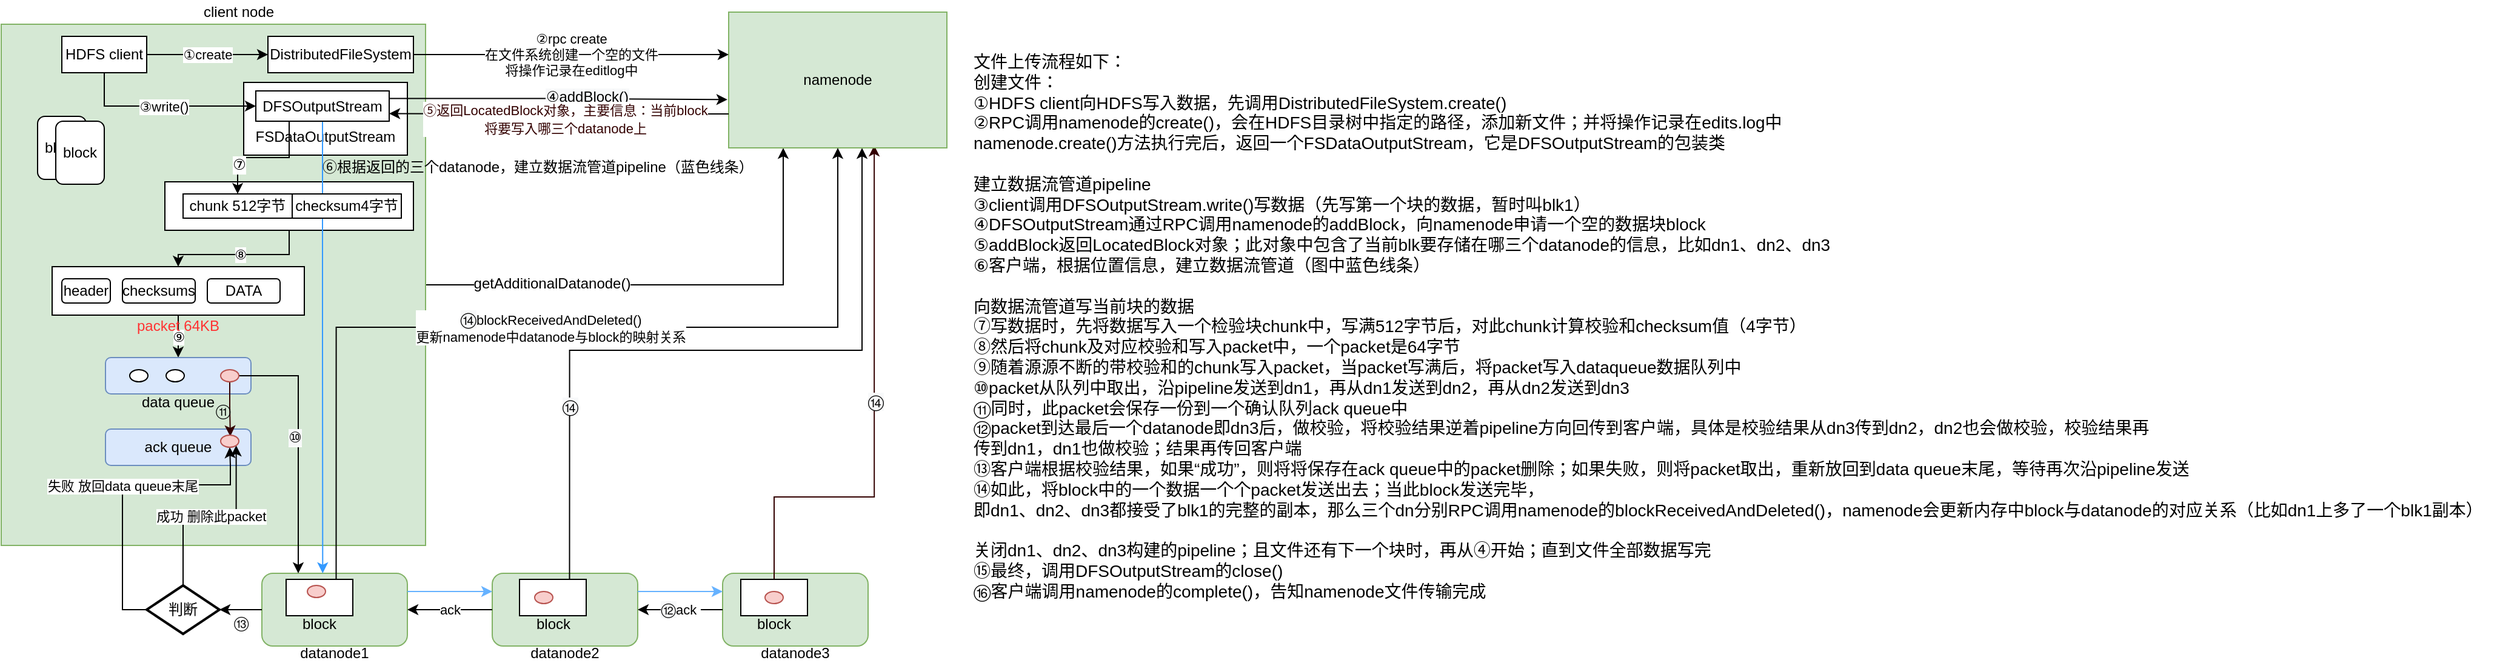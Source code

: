 <mxfile version="11.1.4" type="device"><diagram id="W_lsjcDKfJ_fu0G2ypCz" name="Page-1"><mxGraphModel dx="1634" dy="854" grid="1" gridSize="10" guides="1" tooltips="1" connect="1" arrows="1" fold="1" page="1" pageScale="1" pageWidth="1827" pageHeight="1169" math="0" shadow="0"><root><mxCell id="0"/><mxCell id="1" parent="0"/><mxCell id="mtmfq5tCBF-9Bzcue13S-6" value="&lt;br&gt;&lt;br&gt;&lt;br&gt;&lt;br&gt;&lt;br&gt;datanode3" style="rounded=1;whiteSpace=wrap;html=1;fillColor=#d5e8d4;strokeColor=#82b366;" vertex="1" parent="1"><mxGeometry x="635" y="673" width="120" height="60" as="geometry"/></mxCell><mxCell id="mtmfq5tCBF-9Bzcue13S-80" style="edgeStyle=orthogonalEdgeStyle;rounded=0;orthogonalLoop=1;jettySize=auto;html=1;exitX=0.5;exitY=0;exitDx=0;exitDy=0;entryX=0.667;entryY=0.982;entryDx=0;entryDy=0;entryPerimeter=0;strokeColor=#330000;" edge="1" parent="1" source="mtmfq5tCBF-9Bzcue13S-51" target="mtmfq5tCBF-9Bzcue13S-3"><mxGeometry relative="1" as="geometry"><Array as="points"><mxPoint x="677" y="610"/><mxPoint x="760" y="610"/></Array></mxGeometry></mxCell><mxCell id="mtmfq5tCBF-9Bzcue13S-97" value="&lt;span style=&quot;font-size: 13px ; text-align: left ; background-color: rgb(248 , 249 , 250)&quot;&gt;⑭&lt;/span&gt;" style="text;html=1;resizable=0;points=[];align=center;verticalAlign=middle;labelBackgroundColor=#ffffff;" vertex="1" connectable="0" parent="mtmfq5tCBF-9Bzcue13S-80"><mxGeometry x="0.041" y="-1" relative="1" as="geometry"><mxPoint as="offset"/></mxGeometry></mxCell><mxCell id="mtmfq5tCBF-9Bzcue13S-51" value="&lt;br&gt;&lt;br&gt;&lt;br&gt;block" style="rounded=0;whiteSpace=wrap;html=1;" vertex="1" parent="1"><mxGeometry x="650" y="678" width="55" height="30" as="geometry"/></mxCell><mxCell id="mtmfq5tCBF-9Bzcue13S-5" value="&lt;br&gt;&lt;br&gt;&lt;br&gt;&lt;br&gt;&lt;br&gt;datanode2" style="rounded=1;whiteSpace=wrap;html=1;fillColor=#d5e8d4;strokeColor=#82b366;" vertex="1" parent="1"><mxGeometry x="445" y="673" width="120" height="60" as="geometry"/></mxCell><mxCell id="mtmfq5tCBF-9Bzcue13S-53" style="edgeStyle=orthogonalEdgeStyle;rounded=0;orthogonalLoop=1;jettySize=auto;html=1;exitX=0.75;exitY=0;exitDx=0;exitDy=0;" edge="1" parent="1" source="mtmfq5tCBF-9Bzcue13S-50" target="mtmfq5tCBF-9Bzcue13S-3"><mxGeometry relative="1" as="geometry"><Array as="points"><mxPoint x="509" y="489"/><mxPoint x="750" y="489"/></Array></mxGeometry></mxCell><mxCell id="mtmfq5tCBF-9Bzcue13S-96" value="&lt;span style=&quot;font-size: 13px ; text-align: left ; background-color: rgb(248 , 249 , 250)&quot;&gt;⑭&lt;/span&gt;" style="text;html=1;resizable=0;points=[];align=center;verticalAlign=middle;labelBackgroundColor=#ffffff;" vertex="1" connectable="0" parent="mtmfq5tCBF-9Bzcue13S-53"><mxGeometry x="-0.521" relative="1" as="geometry"><mxPoint as="offset"/></mxGeometry></mxCell><mxCell id="mtmfq5tCBF-9Bzcue13S-50" value="&lt;br&gt;&lt;br&gt;&lt;br&gt;block" style="rounded=0;whiteSpace=wrap;html=1;" vertex="1" parent="1"><mxGeometry x="467.5" y="678" width="55" height="30" as="geometry"/></mxCell><mxCell id="mtmfq5tCBF-9Bzcue13S-4" value="&lt;br&gt;&lt;br&gt;&lt;br&gt;&lt;br&gt;&lt;br&gt;datanode1" style="rounded=1;whiteSpace=wrap;html=1;fillColor=#d5e8d4;strokeColor=#82b366;" vertex="1" parent="1"><mxGeometry x="255" y="673" width="120" height="60" as="geometry"/></mxCell><mxCell id="mtmfq5tCBF-9Bzcue13S-48" value="&lt;br&gt;&lt;br&gt;&lt;br&gt;block" style="rounded=0;whiteSpace=wrap;html=1;" vertex="1" parent="1"><mxGeometry x="275" y="678" width="55" height="30" as="geometry"/></mxCell><mxCell id="mtmfq5tCBF-9Bzcue13S-60" style="edgeStyle=orthogonalEdgeStyle;rounded=0;orthogonalLoop=1;jettySize=auto;html=1;entryX=0.25;entryY=1;entryDx=0;entryDy=0;" edge="1" parent="1" source="mtmfq5tCBF-9Bzcue13S-1" target="mtmfq5tCBF-9Bzcue13S-3"><mxGeometry relative="1" as="geometry"/></mxCell><mxCell id="mtmfq5tCBF-9Bzcue13S-61" value="getAdditionalDatanode()" style="text;html=1;resizable=0;points=[];align=center;verticalAlign=middle;labelBackgroundColor=#ffffff;" vertex="1" connectable="0" parent="mtmfq5tCBF-9Bzcue13S-60"><mxGeometry x="-0.493" y="1" relative="1" as="geometry"><mxPoint as="offset"/></mxGeometry></mxCell><mxCell id="mtmfq5tCBF-9Bzcue13S-1" value="" style="rounded=0;whiteSpace=wrap;html=1;fillColor=#d5e8d4;strokeColor=#82b366;" vertex="1" parent="1"><mxGeometry x="40" y="220" width="350" height="430" as="geometry"/></mxCell><mxCell id="mtmfq5tCBF-9Bzcue13S-28" value="⑧" style="edgeStyle=orthogonalEdgeStyle;rounded=0;orthogonalLoop=1;jettySize=auto;html=1;exitX=0.5;exitY=1;exitDx=0;exitDy=0;entryX=0.5;entryY=0;entryDx=0;entryDy=0;" edge="1" parent="1" source="mtmfq5tCBF-9Bzcue13S-27" target="mtmfq5tCBF-9Bzcue13S-23"><mxGeometry relative="1" as="geometry"/></mxCell><mxCell id="mtmfq5tCBF-9Bzcue13S-27" value="" style="rounded=0;whiteSpace=wrap;html=1;" vertex="1" parent="1"><mxGeometry x="175" y="350" width="205" height="40" as="geometry"/></mxCell><mxCell id="mtmfq5tCBF-9Bzcue13S-2" value="client node" style="text;html=1;resizable=0;points=[];autosize=1;align=left;verticalAlign=top;spacingTop=-4;" vertex="1" parent="1"><mxGeometry x="205" y="200" width="70" height="20" as="geometry"/></mxCell><mxCell id="mtmfq5tCBF-9Bzcue13S-3" value="namenode" style="rounded=0;whiteSpace=wrap;html=1;fillColor=#d5e8d4;strokeColor=#82b366;" vertex="1" parent="1"><mxGeometry x="640" y="210" width="180" height="112" as="geometry"/></mxCell><mxCell id="mtmfq5tCBF-9Bzcue13S-17" style="edgeStyle=orthogonalEdgeStyle;rounded=0;orthogonalLoop=1;jettySize=auto;html=1;exitX=1;exitY=0.25;exitDx=0;exitDy=0;entryX=0;entryY=0.25;entryDx=0;entryDy=0;strokeColor=#66B2FF;" edge="1" parent="1" source="mtmfq5tCBF-9Bzcue13S-4" target="mtmfq5tCBF-9Bzcue13S-5"><mxGeometry relative="1" as="geometry"/></mxCell><mxCell id="mtmfq5tCBF-9Bzcue13S-42" style="edgeStyle=orthogonalEdgeStyle;rounded=0;orthogonalLoop=1;jettySize=auto;html=1;exitX=0;exitY=0.5;exitDx=0;exitDy=0;" edge="1" parent="1" source="mtmfq5tCBF-9Bzcue13S-4" target="mtmfq5tCBF-9Bzcue13S-43"><mxGeometry relative="1" as="geometry"><mxPoint x="230.034" y="703.276" as="targetPoint"/></mxGeometry></mxCell><mxCell id="mtmfq5tCBF-9Bzcue13S-18" style="edgeStyle=orthogonalEdgeStyle;rounded=0;orthogonalLoop=1;jettySize=auto;html=1;exitX=1;exitY=0.25;exitDx=0;exitDy=0;entryX=0;entryY=0.25;entryDx=0;entryDy=0;strokeColor=#66B2FF;" edge="1" parent="1" source="mtmfq5tCBF-9Bzcue13S-5" target="mtmfq5tCBF-9Bzcue13S-6"><mxGeometry relative="1" as="geometry"/></mxCell><mxCell id="mtmfq5tCBF-9Bzcue13S-40" value="ack" style="edgeStyle=orthogonalEdgeStyle;rounded=0;orthogonalLoop=1;jettySize=auto;html=1;exitX=0;exitY=0.5;exitDx=0;exitDy=0;entryX=1;entryY=0.5;entryDx=0;entryDy=0;" edge="1" parent="1" source="mtmfq5tCBF-9Bzcue13S-5" target="mtmfq5tCBF-9Bzcue13S-4"><mxGeometry relative="1" as="geometry"/></mxCell><mxCell id="mtmfq5tCBF-9Bzcue13S-39" value="&lt;span style=&quot;font-size: 12px ; text-align: left ; background-color: rgb(248 , 249 , 250)&quot;&gt;⑫&lt;/span&gt;ack&amp;nbsp;" style="edgeStyle=orthogonalEdgeStyle;rounded=0;orthogonalLoop=1;jettySize=auto;html=1;exitX=0;exitY=0.5;exitDx=0;exitDy=0;" edge="1" parent="1" source="mtmfq5tCBF-9Bzcue13S-6" target="mtmfq5tCBF-9Bzcue13S-5"><mxGeometry relative="1" as="geometry"/></mxCell><mxCell id="mtmfq5tCBF-9Bzcue13S-9" value="①create" style="edgeStyle=orthogonalEdgeStyle;rounded=0;orthogonalLoop=1;jettySize=auto;html=1;exitX=1;exitY=0.5;exitDx=0;exitDy=0;entryX=0;entryY=0.5;entryDx=0;entryDy=0;" edge="1" parent="1" source="mtmfq5tCBF-9Bzcue13S-7" target="mtmfq5tCBF-9Bzcue13S-8"><mxGeometry relative="1" as="geometry"/></mxCell><mxCell id="mtmfq5tCBF-9Bzcue13S-7" value="HDFS client" style="rounded=0;whiteSpace=wrap;html=1;" vertex="1" parent="1"><mxGeometry x="90" y="230" width="70" height="30" as="geometry"/></mxCell><mxCell id="mtmfq5tCBF-9Bzcue13S-10" value="②rpc create&lt;br&gt;在文件系统创建一个空的文件&lt;br&gt;将操作记录在editlog中" style="edgeStyle=orthogonalEdgeStyle;rounded=0;orthogonalLoop=1;jettySize=auto;html=1;exitX=1;exitY=0.5;exitDx=0;exitDy=0;" edge="1" parent="1" source="mtmfq5tCBF-9Bzcue13S-8" target="mtmfq5tCBF-9Bzcue13S-3"><mxGeometry relative="1" as="geometry"><Array as="points"><mxPoint x="620" y="245"/><mxPoint x="620" y="245"/></Array></mxGeometry></mxCell><mxCell id="mtmfq5tCBF-9Bzcue13S-8" value="DistributedFileSystem" style="rounded=0;whiteSpace=wrap;html=1;" vertex="1" parent="1"><mxGeometry x="260" y="230" width="120" height="30" as="geometry"/></mxCell><mxCell id="mtmfq5tCBF-9Bzcue13S-11" value="&lt;br&gt;&lt;br&gt;FSDataOutputStream" style="rounded=0;whiteSpace=wrap;html=1;" vertex="1" parent="1"><mxGeometry x="240" y="268" width="135" height="60" as="geometry"/></mxCell><mxCell id="mtmfq5tCBF-9Bzcue13S-16" style="edgeStyle=orthogonalEdgeStyle;rounded=0;orthogonalLoop=1;jettySize=auto;html=1;exitX=0.5;exitY=1;exitDx=0;exitDy=0;entryX=0.418;entryY=0;entryDx=0;entryDy=0;entryPerimeter=0;strokeColor=#3399FF;" edge="1" parent="1" source="mtmfq5tCBF-9Bzcue13S-13" target="mtmfq5tCBF-9Bzcue13S-4"><mxGeometry relative="1" as="geometry"/></mxCell><mxCell id="mtmfq5tCBF-9Bzcue13S-21" style="edgeStyle=orthogonalEdgeStyle;rounded=0;orthogonalLoop=1;jettySize=auto;html=1;exitX=0.25;exitY=1;exitDx=0;exitDy=0;entryX=0.5;entryY=0;entryDx=0;entryDy=0;" edge="1" parent="1" source="mtmfq5tCBF-9Bzcue13S-13" target="mtmfq5tCBF-9Bzcue13S-20"><mxGeometry relative="1" as="geometry"/></mxCell><mxCell id="mtmfq5tCBF-9Bzcue13S-77" value="⑦" style="text;html=1;resizable=0;points=[];align=center;verticalAlign=middle;labelBackgroundColor=#ffffff;" vertex="1" connectable="0" parent="mtmfq5tCBF-9Bzcue13S-21"><mxGeometry x="0.528" y="1" relative="1" as="geometry"><mxPoint as="offset"/></mxGeometry></mxCell><mxCell id="mtmfq5tCBF-9Bzcue13S-70" style="edgeStyle=orthogonalEdgeStyle;rounded=0;orthogonalLoop=1;jettySize=auto;html=1;exitX=1;exitY=0.25;exitDx=0;exitDy=0;entryX=-0.006;entryY=0.644;entryDx=0;entryDy=0;entryPerimeter=0;" edge="1" parent="1" source="mtmfq5tCBF-9Bzcue13S-13" target="mtmfq5tCBF-9Bzcue13S-3"><mxGeometry relative="1" as="geometry"/></mxCell><mxCell id="mtmfq5tCBF-9Bzcue13S-72" value="&lt;span style=&quot;text-align: left ; background-color: rgb(248 , 249 , 250)&quot;&gt;④addBlock()&lt;/span&gt;" style="text;html=1;resizable=0;points=[];align=center;verticalAlign=middle;labelBackgroundColor=#ffffff;" vertex="1" connectable="0" parent="mtmfq5tCBF-9Bzcue13S-70"><mxGeometry x="-0.077" relative="1" as="geometry"><mxPoint x="33.5" y="-1.5" as="offset"/></mxGeometry></mxCell><mxCell id="mtmfq5tCBF-9Bzcue13S-13" value="DFSOutputStream" style="rounded=0;whiteSpace=wrap;html=1;" vertex="1" parent="1"><mxGeometry x="250" y="275" width="110" height="25" as="geometry"/></mxCell><mxCell id="mtmfq5tCBF-9Bzcue13S-14" value="③write()" style="edgeStyle=orthogonalEdgeStyle;rounded=0;orthogonalLoop=1;jettySize=auto;html=1;exitX=0.5;exitY=1;exitDx=0;exitDy=0;entryX=0;entryY=0.5;entryDx=0;entryDy=0;" edge="1" parent="1" source="mtmfq5tCBF-9Bzcue13S-7" target="mtmfq5tCBF-9Bzcue13S-13"><mxGeometry relative="1" as="geometry"/></mxCell><mxCell id="mtmfq5tCBF-9Bzcue13S-19" value="⑥根据返回的三个datanode，建立数据流管道pipeline（蓝色线条）" style="text;html=1;resizable=0;points=[];autosize=1;align=left;verticalAlign=top;spacingTop=-4;" vertex="1" parent="1"><mxGeometry x="302.5" y="328" width="370" height="20" as="geometry"/></mxCell><mxCell id="mtmfq5tCBF-9Bzcue13S-20" value="chunk 512字节" style="rounded=0;whiteSpace=wrap;html=1;" vertex="1" parent="1"><mxGeometry x="190" y="360" width="90" height="20" as="geometry"/></mxCell><mxCell id="mtmfq5tCBF-9Bzcue13S-22" value="checksum4字节" style="rounded=0;whiteSpace=wrap;html=1;" vertex="1" parent="1"><mxGeometry x="280" y="360" width="90" height="20" as="geometry"/></mxCell><mxCell id="mtmfq5tCBF-9Bzcue13S-31" value="⑨" style="edgeStyle=orthogonalEdgeStyle;rounded=0;orthogonalLoop=1;jettySize=auto;html=1;exitX=0.5;exitY=1;exitDx=0;exitDy=0;" edge="1" parent="1" source="mtmfq5tCBF-9Bzcue13S-23" target="mtmfq5tCBF-9Bzcue13S-29"><mxGeometry relative="1" as="geometry"/></mxCell><mxCell id="mtmfq5tCBF-9Bzcue13S-23" value="&lt;span style=&quot;white-space: normal&quot;&gt;&lt;font color=&quot;#ff3333&quot;&gt;&lt;br&gt;&lt;br&gt;&lt;br&gt;&lt;br&gt;packet 64KB&lt;/font&gt;&lt;/span&gt;" style="rounded=0;whiteSpace=wrap;html=1;" vertex="1" parent="1"><mxGeometry x="82" y="420" width="208" height="40" as="geometry"/></mxCell><mxCell id="mtmfq5tCBF-9Bzcue13S-24" value="header" style="rounded=1;whiteSpace=wrap;html=1;" vertex="1" parent="1"><mxGeometry x="90" y="430" width="40" height="20" as="geometry"/></mxCell><mxCell id="mtmfq5tCBF-9Bzcue13S-25" value="checksums" style="rounded=1;whiteSpace=wrap;html=1;" vertex="1" parent="1"><mxGeometry x="140" y="430" width="60" height="20" as="geometry"/></mxCell><mxCell id="mtmfq5tCBF-9Bzcue13S-26" value="DATA" style="rounded=1;whiteSpace=wrap;html=1;" vertex="1" parent="1"><mxGeometry x="210" y="430" width="60" height="20" as="geometry"/></mxCell><mxCell id="mtmfq5tCBF-9Bzcue13S-29" value="&lt;br&gt;&lt;br&gt;&lt;br&gt;data queue" style="rounded=1;whiteSpace=wrap;html=1;fillColor=#dae8fc;strokeColor=#6c8ebf;" vertex="1" parent="1"><mxGeometry x="126" y="495" width="120" height="30" as="geometry"/></mxCell><mxCell id="mtmfq5tCBF-9Bzcue13S-30" value="ack queue" style="rounded=1;whiteSpace=wrap;html=1;fillColor=#dae8fc;strokeColor=#6c8ebf;" vertex="1" parent="1"><mxGeometry x="126" y="554" width="120" height="30" as="geometry"/></mxCell><mxCell id="mtmfq5tCBF-9Bzcue13S-35" style="edgeStyle=orthogonalEdgeStyle;rounded=0;orthogonalLoop=1;jettySize=auto;html=1;entryX=0.25;entryY=0;entryDx=0;entryDy=0;exitX=1;exitY=0.5;exitDx=0;exitDy=0;" edge="1" parent="1" source="mtmfq5tCBF-9Bzcue13S-78" target="mtmfq5tCBF-9Bzcue13S-4"><mxGeometry relative="1" as="geometry"><mxPoint x="230.034" y="494.759" as="sourcePoint"/></mxGeometry></mxCell><mxCell id="mtmfq5tCBF-9Bzcue13S-85" value="&lt;span style=&quot;text-align: left ; background-color: rgb(248 , 249 , 250)&quot;&gt;⑩&lt;/span&gt;" style="text;html=1;resizable=0;points=[];align=center;verticalAlign=middle;labelBackgroundColor=#ffffff;" vertex="1" connectable="0" parent="mtmfq5tCBF-9Bzcue13S-35"><mxGeometry x="-0.057" y="-3" relative="1" as="geometry"><mxPoint as="offset"/></mxGeometry></mxCell><mxCell id="mtmfq5tCBF-9Bzcue13S-34" value="" style="ellipse;whiteSpace=wrap;html=1;" vertex="1" parent="1"><mxGeometry x="176" y="505" width="15" height="10" as="geometry"/></mxCell><mxCell id="mtmfq5tCBF-9Bzcue13S-36" value="" style="ellipse;whiteSpace=wrap;html=1;fillColor=#f8cecc;strokeColor=#b85450;" vertex="1" parent="1"><mxGeometry x="292.5" y="683" width="15" height="10" as="geometry"/></mxCell><mxCell id="mtmfq5tCBF-9Bzcue13S-37" value="" style="ellipse;whiteSpace=wrap;html=1;fillColor=#f8cecc;strokeColor=#b85450;" vertex="1" parent="1"><mxGeometry x="480" y="688" width="15" height="10" as="geometry"/></mxCell><mxCell id="mtmfq5tCBF-9Bzcue13S-38" value="" style="ellipse;whiteSpace=wrap;html=1;fillColor=#f8cecc;strokeColor=#b85450;" vertex="1" parent="1"><mxGeometry x="670" y="688" width="15" height="10" as="geometry"/></mxCell><mxCell id="mtmfq5tCBF-9Bzcue13S-44" value="成功 删除此packet" style="edgeStyle=orthogonalEdgeStyle;rounded=0;orthogonalLoop=1;jettySize=auto;html=1;exitX=0.5;exitY=0;exitDx=0;exitDy=0;exitPerimeter=0;entryX=1;entryY=1;entryDx=0;entryDy=0;" edge="1" parent="1" source="mtmfq5tCBF-9Bzcue13S-43" target="mtmfq5tCBF-9Bzcue13S-81"><mxGeometry relative="1" as="geometry"><mxPoint x="232.793" y="560.276" as="targetPoint"/></mxGeometry></mxCell><mxCell id="mtmfq5tCBF-9Bzcue13S-45" value="失败 放回data queue末尾" style="edgeStyle=orthogonalEdgeStyle;rounded=0;orthogonalLoop=1;jettySize=auto;html=1;exitX=0;exitY=0.5;exitDx=0;exitDy=0;exitPerimeter=0;entryX=0.5;entryY=1;entryDx=0;entryDy=0;" edge="1" parent="1" source="mtmfq5tCBF-9Bzcue13S-43" target="mtmfq5tCBF-9Bzcue13S-81"><mxGeometry relative="1" as="geometry"><mxPoint x="232.793" y="560.276" as="targetPoint"/><Array as="points"><mxPoint x="140" y="703"/><mxPoint x="140" y="600"/><mxPoint x="229" y="600"/><mxPoint x="229" y="584"/></Array></mxGeometry></mxCell><mxCell id="mtmfq5tCBF-9Bzcue13S-43" value="判断" style="strokeWidth=2;html=1;shape=mxgraph.flowchart.decision;whiteSpace=wrap;" vertex="1" parent="1"><mxGeometry x="160" y="683" width="60" height="40" as="geometry"/></mxCell><mxCell id="mtmfq5tCBF-9Bzcue13S-46" value="" style="ellipse;whiteSpace=wrap;html=1;" vertex="1" parent="1"><mxGeometry x="146" y="505" width="15" height="10" as="geometry"/></mxCell><mxCell id="mtmfq5tCBF-9Bzcue13S-52" value="&lt;span style=&quot;font-size: 13px ; text-align: left ; background-color: rgb(248 , 249 , 250)&quot;&gt;⑭&lt;/span&gt;blockReceivedAndDeleted()&lt;br&gt;更新namenode中datanode与block的映射关系" style="edgeStyle=orthogonalEdgeStyle;rounded=0;orthogonalLoop=1;jettySize=auto;html=1;exitX=0.75;exitY=0;exitDx=0;exitDy=0;entryX=0.5;entryY=1;entryDx=0;entryDy=0;" edge="1" parent="1" source="mtmfq5tCBF-9Bzcue13S-48" target="mtmfq5tCBF-9Bzcue13S-3"><mxGeometry relative="1" as="geometry"><mxPoint x="730" y="330" as="targetPoint"/><Array as="points"><mxPoint x="316" y="470"/><mxPoint x="730" y="470"/></Array></mxGeometry></mxCell><mxCell id="mtmfq5tCBF-9Bzcue13S-56" value="block" style="rounded=1;whiteSpace=wrap;html=1;" vertex="1" parent="1"><mxGeometry x="70" y="296" width="40" height="52" as="geometry"/></mxCell><mxCell id="mtmfq5tCBF-9Bzcue13S-86" style="edgeStyle=orthogonalEdgeStyle;rounded=0;orthogonalLoop=1;jettySize=auto;html=1;exitX=0.5;exitY=1;exitDx=0;exitDy=0;entryX=0.858;entryY=0.2;entryDx=0;entryDy=0;entryPerimeter=0;strokeColor=#330000;" edge="1" parent="1" source="mtmfq5tCBF-9Bzcue13S-78" target="mtmfq5tCBF-9Bzcue13S-30"><mxGeometry relative="1" as="geometry"/></mxCell><mxCell id="mtmfq5tCBF-9Bzcue13S-78" value="" style="ellipse;whiteSpace=wrap;html=1;fillColor=#f8cecc;strokeColor=#b85450;" vertex="1" parent="1"><mxGeometry x="221" y="505" width="15" height="10" as="geometry"/></mxCell><mxCell id="mtmfq5tCBF-9Bzcue13S-58" value="block" style="rounded=1;whiteSpace=wrap;html=1;" vertex="1" parent="1"><mxGeometry x="85" y="300" width="40" height="52" as="geometry"/></mxCell><mxCell id="mtmfq5tCBF-9Bzcue13S-67" value="&lt;font style=&quot;font-size: 14px&quot;&gt;文件上传流程如下：&lt;br&gt;创建文件：&lt;br&gt;①HDFS client向HDFS写入数据，先调用DistributedFileSystem.create()&lt;br&gt;②RPC调用namenode的create()，会在HDFS目录树中指定的路径，添加新文件；并将操作记录在edits.log中&lt;br&gt;namenode.create()方法执行完后，返回一个FSDataOutputStream，它是DFSOutputStream的包装类&lt;br&gt;&lt;br&gt;建立数据流管道pipeline&lt;br&gt;③client调用DFSOutputStream.write()写数据（先写第一个块的数据，暂时叫blk1）&lt;br&gt;④DFSOutputStream通过RPC调用namenode的addBlock，向namenode申请一个空的数据块block&lt;br&gt;⑤addBlock返回LocatedBlock对象；此对象中包含了当前blk要存储在哪三个datanode的信息，比如dn1、dn2、dn3&lt;br&gt;⑥客户端，根据位置信息，建立数据流管道（图中蓝色线条）&lt;br&gt;&lt;br&gt;向数据流管道写当前块的数据&lt;br&gt;⑦写数据时，先将数据写入一个检验块chunk中，写满512字节后，对此chunk计算校验和checksum值（4字节）&lt;br&gt;⑧然后将chunk及对应校验和写入packet中，一个packet是64字节&lt;br&gt;⑨随着源源不断的带校验和的chunk写入packet，当packet写满后，将packet写入dataqueue数据队列中&lt;br&gt;⑩packet从队列中取出，沿pipeline发送到dn1，再从dn1发送到dn2，再从dn2发送到dn3&lt;br&gt;⑪同时，此packet会保存一份到一个确认队列ack queue中&lt;br&gt;⑫packet到达最后一个datanode即dn3后，做校验，将校验结果逆着pipeline方向回传到客户端，具体是校验结果从dn3传到dn2，dn2也会做校验，校验结果再&lt;br&gt;传到dn1，dn1也做校验；结果再传回客户端&lt;br&gt;⑬客户端根据校验结果，如果“成功”，则将将保存在ack queue中的packet删除；如果失败，则将packet取出，重新放回到data queue末尾，等待再次沿pipeline发送&lt;br&gt;⑭如此，将block中的一个数据一个个packet发送出去；当此block发送完毕，&lt;br&gt;即dn1、dn2、dn3都接受了blk1的完整的副本，那么三个dn分别RPC调用namenode的blockReceivedAndDeleted()，namenode会更新内存中block与datanode的对应关系（比如dn1上多了一个blk1副本）&lt;br&gt;&lt;br&gt;关闭dn1、dn2、dn3构建的pipeline；且文件还有下一个块时，再从④开始；直到文件全部数据写完&lt;br&gt;⑮最终，调用DFSOutputStream的close()&lt;br&gt;⑯客户端调用namenode的complete()，告知namenode文件传输完成&lt;br&gt;&lt;br&gt;&lt;/font&gt;" style="text;html=1;resizable=0;points=[];autosize=1;align=left;verticalAlign=top;spacingTop=-4;" vertex="1" parent="1"><mxGeometry x="840" y="240" width="1260" height="420" as="geometry"/></mxCell><mxCell id="mtmfq5tCBF-9Bzcue13S-73" style="edgeStyle=orthogonalEdgeStyle;rounded=0;orthogonalLoop=1;jettySize=auto;html=1;exitX=0;exitY=0.75;exitDx=0;exitDy=0;entryX=1;entryY=0.75;entryDx=0;entryDy=0;" edge="1" parent="1" source="mtmfq5tCBF-9Bzcue13S-3" target="mtmfq5tCBF-9Bzcue13S-13"><mxGeometry relative="1" as="geometry"/></mxCell><mxCell id="mtmfq5tCBF-9Bzcue13S-76" value="&lt;span style=&quot;font-size: 11px;&quot;&gt;⑤返回LocatedBlock对象，主要信息：当前block&lt;/span&gt;&lt;br style=&quot;font-size: 11px;&quot;&gt;&lt;span style=&quot;font-size: 11px;&quot;&gt;将要写入哪三个datanode上&lt;/span&gt;" style="text;html=1;resizable=0;points=[];align=center;verticalAlign=middle;labelBackgroundColor=#ffffff;fontColor=#330000;" vertex="1" connectable="0" parent="mtmfq5tCBF-9Bzcue13S-73"><mxGeometry x="0.381" relative="1" as="geometry"><mxPoint x="58.5" y="4" as="offset"/></mxGeometry></mxCell><mxCell id="mtmfq5tCBF-9Bzcue13S-81" value="" style="ellipse;whiteSpace=wrap;html=1;fillColor=#f8cecc;strokeColor=#b85450;" vertex="1" parent="1"><mxGeometry x="221" y="559" width="15" height="10" as="geometry"/></mxCell><mxCell id="mtmfq5tCBF-9Bzcue13S-89" value="⑪" style="text;html=1;" vertex="1" parent="1"><mxGeometry x="215" y="525" width="10" height="20" as="geometry"/></mxCell><mxCell id="mtmfq5tCBF-9Bzcue13S-90" value="⑬" style="text;html=1;" vertex="1" parent="1"><mxGeometry x="230" y="700" width="40" height="30" as="geometry"/></mxCell></root></mxGraphModel></diagram></mxfile>